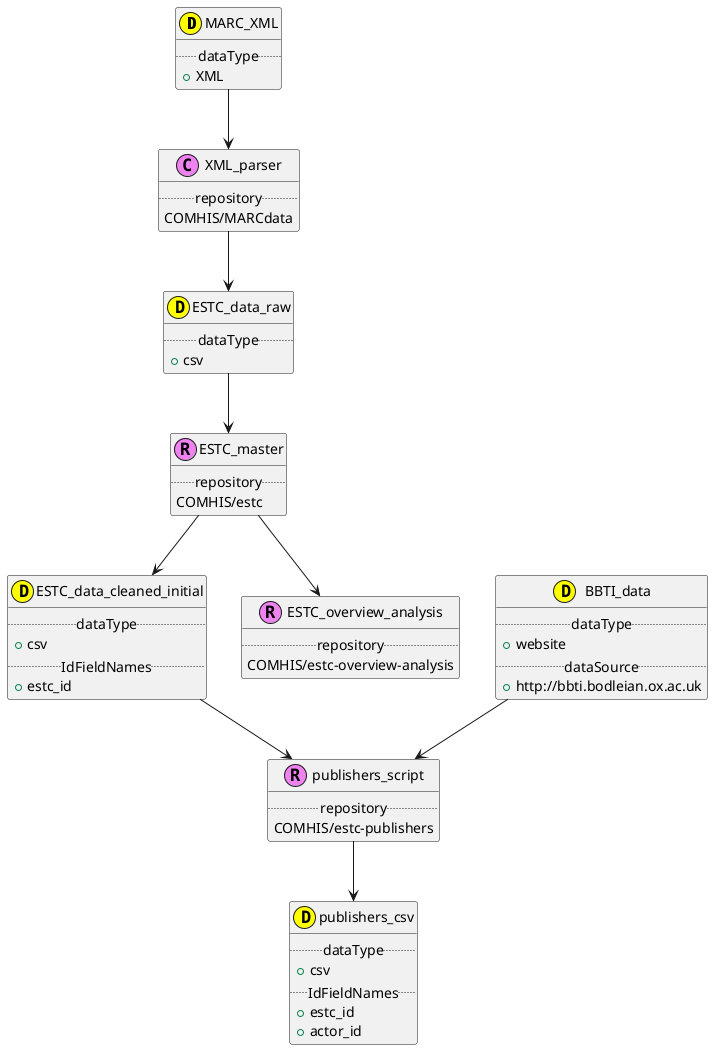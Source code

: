 @startuml
' the image is built with https://github.com/jvantuyl/sublime_diagram_plugin
' sublimeText -plugin
' below code is PlantUML -standard (http://plantuml.com/)
' alt-m to build

class MARC_XML << (D,yellow) >> {
    .. dataType ..
    + XML
}
class ESTC_data_raw << (D,yellow) >> {
    .. dataType ..
    + csv
}
class ESTC_data_cleaned_initial << (D,yellow) >> {
    .. dataType ..
    + csv
    .. IdFieldNames ..
    + estc_id
}
class publishers_csv << (D,yellow) >> {
    .. dataType ..
    + csv
    .. IdFieldNames ..
    + estc_id
    + actor_id
}
class BBTI_data << (D,yellow) >> {
    .. dataType ..
    + website
    .. dataSource ..
    + http://bbti.bodleian.ox.ac.uk
}


class XML_parser << (C,violet) >> {
    .. repository ..
    COMHIS/MARCdata
}
class ESTC_master << (R,violet) >> {
    .. repository ..
    COMHIS/estc
}
class publishers_script << (R,violet) >> {
    .. repository ..
    COMHIS/estc-publishers
}
class ESTC_overview_analysis << (R,violet) >> {
    .. repository ..
    COMHIS/estc-overview-analysis
}


MARC_XML --> XML_parser
XML_parser --> ESTC_data_raw
ESTC_data_raw --> ESTC_master
ESTC_master --> ESTC_data_cleaned_initial
ESTC_data_cleaned_initial --> publishers_script
BBTI_data --> publishers_script
publishers_script --> publishers_csv
ESTC_master --> ESTC_overview_analysis


hide empty members
' hide circle
@enduml
